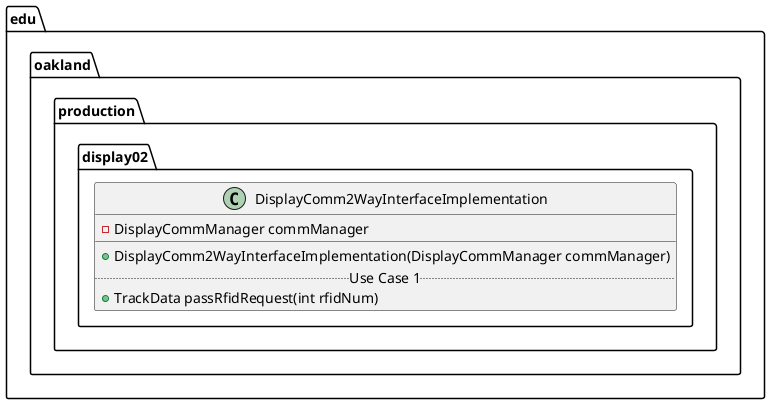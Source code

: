 @startuml DisplayComm2WayInterfaceImplementation

package edu.oakland.production.display02 {
    class DisplayComm2WayInterfaceImplementation {
        - DisplayCommManager commManager
        __
        + DisplayComm2WayInterfaceImplementation(DisplayCommManager commManager)
        .. Use Case 1 ..
        + TrackData passRfidRequest(int rfidNum)
    }
}

@enduml
